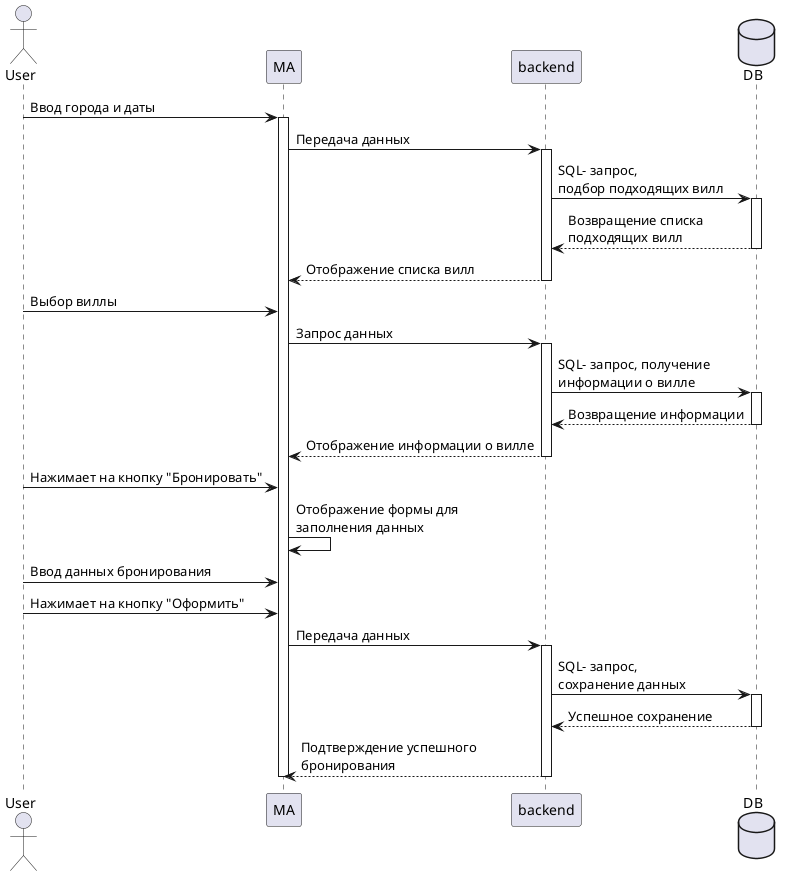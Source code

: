 @startuml
actor User
participant MA 
participant backend
database DB
User -> MA : Ввод города и даты
activate MA
MA  -> backend :  Передача данных
activate backend
backend -> DB : SQL- запрос, \nподбор подходящих вилл
activate DB
DB --> backend : Возвращение списка \nподходящих вилл
deactivate DB
backend --> MA : Отображение списка вилл
deactivate backend
User -> MA : Выбор виллы
MA  -> backend :  Запрос данных
activate backend
backend -> DB : SQL- запрос, получение \nинформации о вилле
activate DB
DB --> backend : Возвращение информации
deactivate DB
backend --> MA : Отображение информации о вилле
deactivate backend
User -> MA : Нажимает на кнопку "Бронировать"
MA -> MA : Отображение формы для \nзаполнения данных
User -> MA : Ввод данных бронирования
User -> MA : Нажимает на кнопку "Оформить"
MA -> backend :  Передача данных
activate backend
backend -> DB : SQL- запрос, \nсохранение данных
activate DB
DB --> backend : Успешное сохранение
deactivate DB
backend --> MA : Подтверждение успешного \nбронирования
deactivate backend
deactivate MA
@enduml

